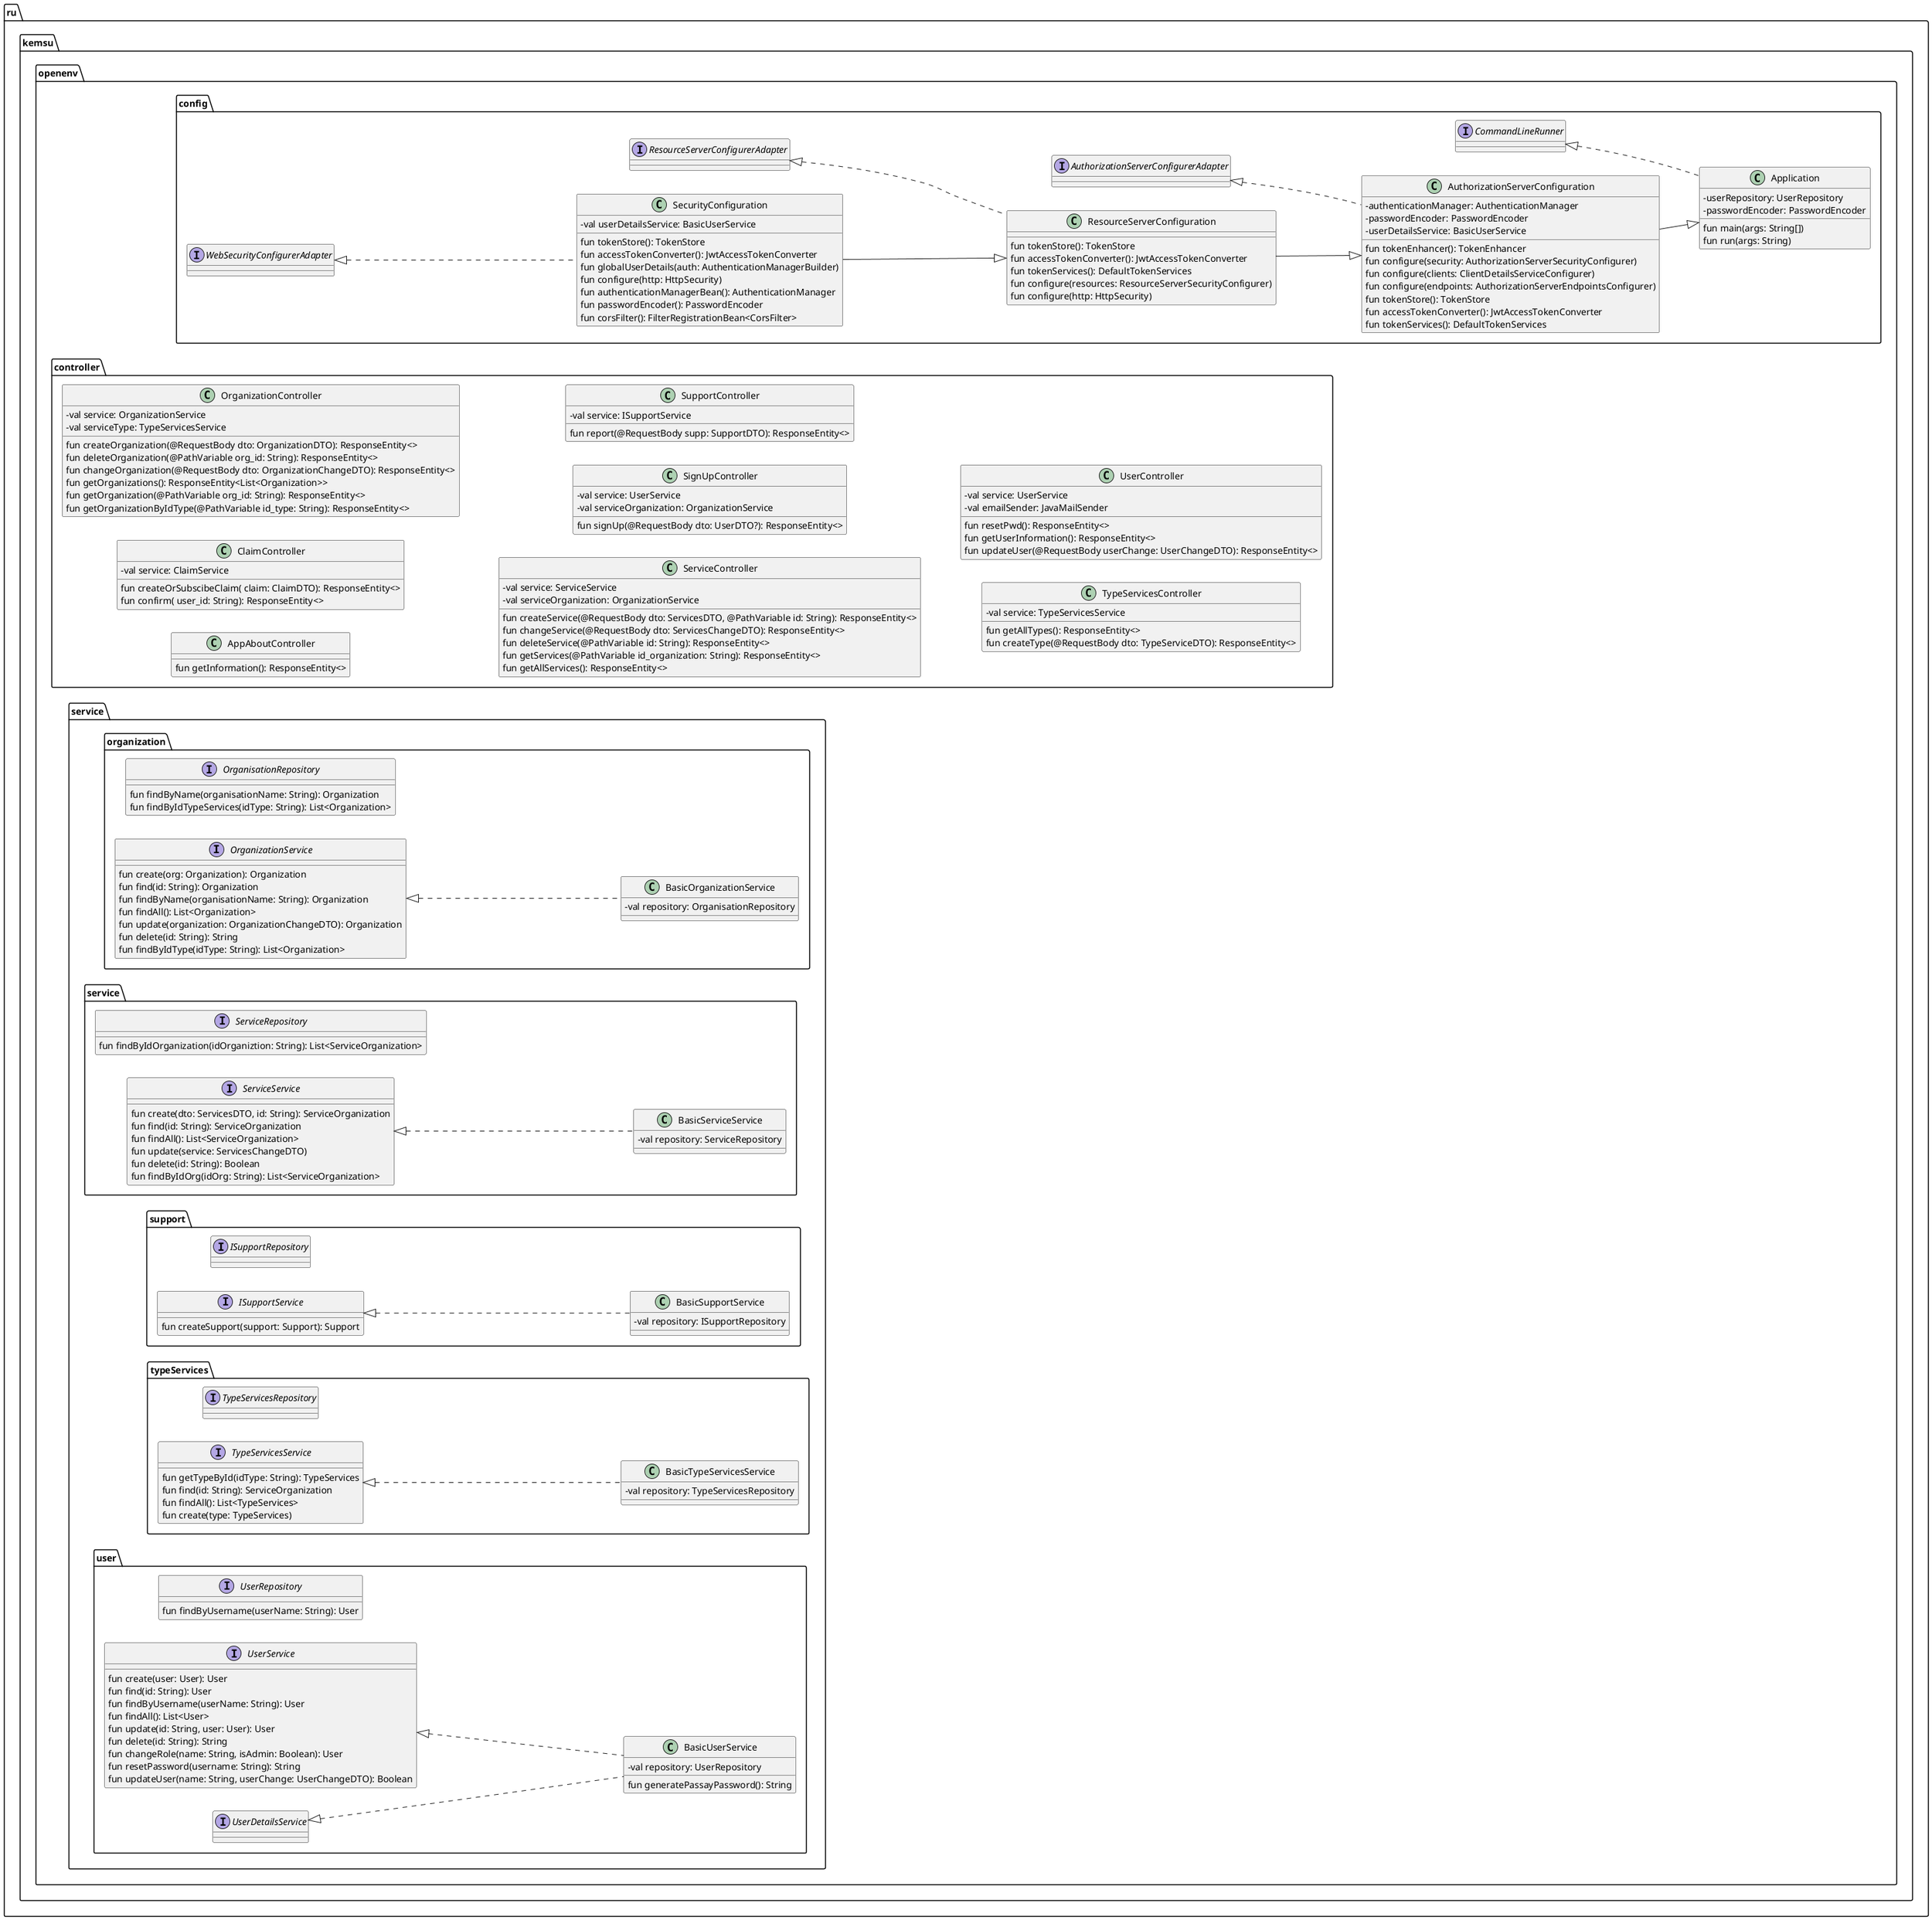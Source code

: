 @startuml
skinparam classAttributeIconSize 0
package ru.kemsu.openenv.config {
left to right direction
class AuthorizationServerConfiguration implements AuthorizationServerConfigurerAdapter{
 -  authenticationManager: AuthenticationManager
 -  passwordEncoder: PasswordEncoder
 -  userDetailsService: BasicUserService
 fun tokenEnhancer(): TokenEnhancer
 fun configure(security: AuthorizationServerSecurityConfigurer)
  fun configure(clients: ClientDetailsServiceConfigurer)
  fun configure(endpoints: AuthorizationServerEndpointsConfigurer)
  fun tokenStore(): TokenStore
  fun accessTokenConverter(): JwtAccessTokenConverter
  fun tokenServices(): DefaultTokenServices
  }

AuthorizationServerConfiguration --|> Application
class Application implements CommandLineRunner {
 - userRepository: UserRepository
 - passwordEncoder: PasswordEncoder
 fun main(args: String[])
 fun run(args: String)
}

ResourceServerConfiguration --|> AuthorizationServerConfiguration
class ResourceServerConfiguration implements ResourceServerConfigurerAdapter {
fun tokenStore(): TokenStore
fun accessTokenConverter(): JwtAccessTokenConverter
fun tokenServices(): DefaultTokenServices
fun configure(resources: ResourceServerSecurityConfigurer)
fun configure(http: HttpSecurity)
}

SecurityConfiguration --|> ResourceServerConfiguration
class SecurityConfiguration implements WebSecurityConfigurerAdapter {
fun tokenStore(): TokenStore
fun accessTokenConverter(): JwtAccessTokenConverter
- val userDetailsService: BasicUserService
fun globalUserDetails(auth: AuthenticationManagerBuilder)
fun configure(http: HttpSecurity)
fun authenticationManagerBean(): AuthenticationManager
fun passwordEncoder(): PasswordEncoder
fun corsFilter(): FilterRegistrationBean<CorsFilter>
}
}

package ru.kemsu.openenv.controller {

class AppAboutController {
      fun getInformation(): ResponseEntity<>
  }
  class ClaimController {
       - val service: ClaimService
      fun createOrSubscibeClaim( claim: ClaimDTO): ResponseEntity<>
      fun confirm( user_id: String): ResponseEntity<>
   }

   class OrganizationController {
   -val service: OrganizationService
     - val serviceType: TypeServicesService
   fun createOrganization(@RequestBody dto: OrganizationDTO): ResponseEntity<>
   fun deleteOrganization(@PathVariable org_id: String): ResponseEntity<>
   fun changeOrganization(@RequestBody dto: OrganizationChangeDTO): ResponseEntity<>
   fun getOrganizations(): ResponseEntity<List<Organization>>
   fun getOrganization(@PathVariable org_id: String): ResponseEntity<>
   fun getOrganizationByIdType(@PathVariable id_type: String): ResponseEntity<>
  }

class ServiceController {
  -val service: ServiceService
  -val serviceOrganization: OrganizationService
  fun createService(@RequestBody dto: ServicesDTO, @PathVariable id: String): ResponseEntity<>
  fun changeService(@RequestBody dto: ServicesChangeDTO): ResponseEntity<>
  fun deleteService(@PathVariable id: String): ResponseEntity<>
  fun getServices(@PathVariable id_organization: String): ResponseEntity<>
  fun getAllServices(): ResponseEntity<>
 }

class SignUpController {
  -val service: UserService
  -val serviceOrganization: OrganizationService
  fun signUp(@RequestBody dto: UserDTO?): ResponseEntity<>
 }
 class SupportController {
  -val service: ISupportService
  fun report(@RequestBody supp: SupportDTO): ResponseEntity<>
 }
 class TypeServicesController {
  -val service: TypeServicesService
  fun getAllTypes(): ResponseEntity<>
  fun createType(@RequestBody dto: TypeServiceDTO): ResponseEntity<>
 }
class UserController {
  - val service: UserService
  - val emailSender: JavaMailSender
  fun resetPwd(): ResponseEntity<>
  fun getUserInformation(): ResponseEntity<>
  fun updateUser(@RequestBody userChange: UserChangeDTO): ResponseEntity<>
 }

}


package ru.kemsu.openenv.service.organization {
 interface OrganisationRepository {
   fun findByName(organisationName: String): Organization
   fun findByIdTypeServices(idType: String): List<Organization>
   }


interface OrganizationService {
         fun create(org: Organization): Organization
         fun find(id: String): Organization
         fun findByName(organisationName: String): Organization
         fun findAll(): List<Organization>
             fun update(organization: OrganizationChangeDTO): Organization
             fun delete(id: String): String
             fun findByIdType(idType: String): List<Organization>
         }
class BasicOrganizationService implements OrganizationService {
       - val repository: OrganisationRepository
       }
}

package ru.kemsu.openenv.service.service {

  interface ServiceRepository {
    fun findByIdOrganization(idOrganiztion: String): List<ServiceOrganization>
  }

interface ServiceService {
          fun create(dto: ServicesDTO, id: String): ServiceOrganization
          fun find(id: String): ServiceOrganization
          fun findAll(): List<ServiceOrganization>
          fun update(service: ServicesChangeDTO)
              fun delete(id: String): Boolean
             fun findByIdOrg(idOrg: String): List<ServiceOrganization>
          }
class BasicServiceService implements ServiceService {
        - val repository: ServiceRepository
        }
}

       package ru.kemsu.openenv.service.support {
        interface ISupportRepository {
          }
       interface ISupportService {
                fun createSupport(support: Support): Support
               }
        class BasicSupportService implements ISupportService {
               - val repository: ISupportRepository
              }
     }

    package ru.kemsu.openenv.service.typeServices {

interface TypeServicesRepository {
   }
interface TypeServicesService {
           fun getTypeById(idType: String): TypeServices
           fun find(id: String): ServiceOrganization
           fun findAll(): List<TypeServices>
              fun create(type: TypeServices)
           }
class BasicTypeServicesService implements TypeServicesService{
        - val repository: TypeServicesRepository
         }
}
       package ru.kemsu.openenv.service.user {
       interface UserRepository {
                fun findByUsername(userName: String): User
          }
       interface UserService {
                   fun create(user: User): User
                   fun find(id: String): User
                   fun findByUsername(userName: String): User
                   fun findAll(): List<User>
                       fun update(id: String, user: User): User
                 fun delete(id: String): String
                 fun changeRole(name: String, isAdmin: Boolean): User
                 fun resetPassword(username: String): String
                 fun updateUser(name: String, userChange: UserChangeDTO): Boolean

                   }
       class BasicUserService implements UserService, UserDetailsService {
                - val repository: UserRepository
                fun generatePassayPassword(): String
               }

       }
@enduml